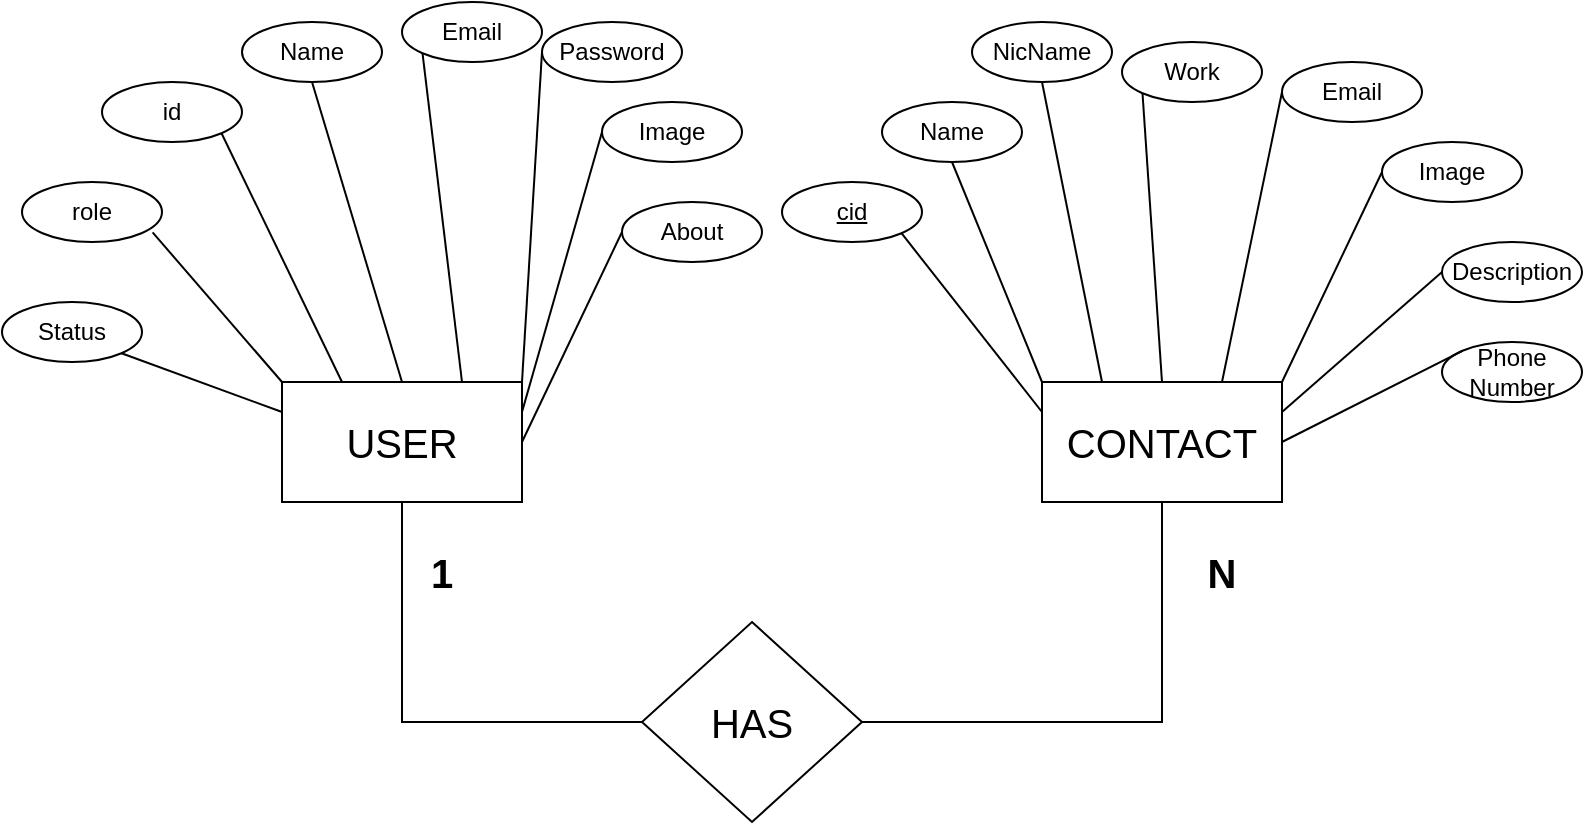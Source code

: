 <mxfile version="26.2.10">
  <diagram name="Page-1" id="smE0-5MrjsCXNy4DzLYa">
    <mxGraphModel dx="985" dy="501" grid="1" gridSize="10" guides="1" tooltips="1" connect="1" arrows="1" fold="1" page="1" pageScale="1" pageWidth="850" pageHeight="1100" math="0" shadow="0">
      <root>
        <mxCell id="0" />
        <mxCell id="1" parent="0" />
        <mxCell id="QK5HPo-sFPLpiKONtCyL-1" value="&lt;font style=&quot;font-size: 20px;&quot;&gt;USER&lt;/font&gt;" style="rounded=0;whiteSpace=wrap;html=1;" vertex="1" parent="1">
          <mxGeometry x="150" y="360" width="120" height="60" as="geometry" />
        </mxCell>
        <mxCell id="QK5HPo-sFPLpiKONtCyL-2" value="&lt;font style=&quot;font-size: 20px;&quot;&gt;CONTACT&lt;/font&gt;" style="rounded=0;whiteSpace=wrap;html=1;" vertex="1" parent="1">
          <mxGeometry x="530" y="360" width="120" height="60" as="geometry" />
        </mxCell>
        <mxCell id="QK5HPo-sFPLpiKONtCyL-3" value="id" style="ellipse;whiteSpace=wrap;html=1;" vertex="1" parent="1">
          <mxGeometry x="60" y="210" width="70" height="30" as="geometry" />
        </mxCell>
        <mxCell id="QK5HPo-sFPLpiKONtCyL-4" value="Name" style="ellipse;whiteSpace=wrap;html=1;" vertex="1" parent="1">
          <mxGeometry x="130" y="180" width="70" height="30" as="geometry" />
        </mxCell>
        <mxCell id="QK5HPo-sFPLpiKONtCyL-5" value="Email" style="ellipse;whiteSpace=wrap;html=1;" vertex="1" parent="1">
          <mxGeometry x="210" y="170" width="70" height="30" as="geometry" />
        </mxCell>
        <mxCell id="QK5HPo-sFPLpiKONtCyL-6" value="Password" style="ellipse;whiteSpace=wrap;html=1;" vertex="1" parent="1">
          <mxGeometry x="280" y="180" width="70" height="30" as="geometry" />
        </mxCell>
        <mxCell id="QK5HPo-sFPLpiKONtCyL-7" value="Image" style="ellipse;whiteSpace=wrap;html=1;" vertex="1" parent="1">
          <mxGeometry x="310" y="220" width="70" height="30" as="geometry" />
        </mxCell>
        <mxCell id="QK5HPo-sFPLpiKONtCyL-8" value="About" style="ellipse;whiteSpace=wrap;html=1;" vertex="1" parent="1">
          <mxGeometry x="320" y="270" width="70" height="30" as="geometry" />
        </mxCell>
        <mxCell id="QK5HPo-sFPLpiKONtCyL-9" value="role" style="ellipse;whiteSpace=wrap;html=1;" vertex="1" parent="1">
          <mxGeometry x="20" y="260" width="70" height="30" as="geometry" />
        </mxCell>
        <mxCell id="QK5HPo-sFPLpiKONtCyL-10" value="Status" style="ellipse;whiteSpace=wrap;html=1;" vertex="1" parent="1">
          <mxGeometry x="10" y="320" width="70" height="30" as="geometry" />
        </mxCell>
        <mxCell id="QK5HPo-sFPLpiKONtCyL-11" value="" style="endArrow=none;html=1;rounded=0;exitX=1;exitY=1;exitDx=0;exitDy=0;entryX=0;entryY=0.25;entryDx=0;entryDy=0;" edge="1" parent="1" source="QK5HPo-sFPLpiKONtCyL-10" target="QK5HPo-sFPLpiKONtCyL-1">
          <mxGeometry width="50" height="50" relative="1" as="geometry">
            <mxPoint x="400" y="390" as="sourcePoint" />
            <mxPoint x="450" y="340" as="targetPoint" />
          </mxGeometry>
        </mxCell>
        <mxCell id="QK5HPo-sFPLpiKONtCyL-12" value="" style="endArrow=none;html=1;rounded=0;exitX=0.933;exitY=0.84;exitDx=0;exitDy=0;entryX=0;entryY=0;entryDx=0;entryDy=0;exitPerimeter=0;" edge="1" parent="1" source="QK5HPo-sFPLpiKONtCyL-9" target="QK5HPo-sFPLpiKONtCyL-1">
          <mxGeometry width="50" height="50" relative="1" as="geometry">
            <mxPoint x="100" y="270" as="sourcePoint" />
            <mxPoint x="163" y="302" as="targetPoint" />
          </mxGeometry>
        </mxCell>
        <mxCell id="QK5HPo-sFPLpiKONtCyL-13" value="" style="endArrow=none;html=1;rounded=0;entryX=0.25;entryY=0;entryDx=0;entryDy=0;exitX=1;exitY=1;exitDx=0;exitDy=0;" edge="1" parent="1" source="QK5HPo-sFPLpiKONtCyL-3" target="QK5HPo-sFPLpiKONtCyL-1">
          <mxGeometry width="50" height="50" relative="1" as="geometry">
            <mxPoint x="120" y="200" as="sourcePoint" />
            <mxPoint x="176" y="298" as="targetPoint" />
          </mxGeometry>
        </mxCell>
        <mxCell id="QK5HPo-sFPLpiKONtCyL-14" value="" style="endArrow=none;html=1;rounded=0;entryX=0.5;entryY=0;entryDx=0;entryDy=0;exitX=0.5;exitY=1;exitDx=0;exitDy=0;" edge="1" parent="1" source="QK5HPo-sFPLpiKONtCyL-4" target="QK5HPo-sFPLpiKONtCyL-1">
          <mxGeometry width="50" height="50" relative="1" as="geometry">
            <mxPoint x="155" y="185" as="sourcePoint" />
            <mxPoint x="240" y="345" as="targetPoint" />
          </mxGeometry>
        </mxCell>
        <mxCell id="QK5HPo-sFPLpiKONtCyL-15" value="" style="endArrow=none;html=1;rounded=0;entryX=1;entryY=0;entryDx=0;entryDy=0;exitX=0;exitY=0.5;exitDx=0;exitDy=0;" edge="1" parent="1" source="QK5HPo-sFPLpiKONtCyL-6" target="QK5HPo-sFPLpiKONtCyL-1">
          <mxGeometry width="50" height="50" relative="1" as="geometry">
            <mxPoint x="250" y="180" as="sourcePoint" />
            <mxPoint x="335" y="340" as="targetPoint" />
          </mxGeometry>
        </mxCell>
        <mxCell id="QK5HPo-sFPLpiKONtCyL-16" value="" style="endArrow=none;html=1;rounded=0;exitX=0;exitY=1;exitDx=0;exitDy=0;entryX=0.75;entryY=0;entryDx=0;entryDy=0;" edge="1" parent="1" source="QK5HPo-sFPLpiKONtCyL-5" target="QK5HPo-sFPLpiKONtCyL-1">
          <mxGeometry width="50" height="50" relative="1" as="geometry">
            <mxPoint x="260" y="190" as="sourcePoint" />
            <mxPoint x="290" y="360" as="targetPoint" />
          </mxGeometry>
        </mxCell>
        <mxCell id="QK5HPo-sFPLpiKONtCyL-17" value="" style="endArrow=none;html=1;rounded=0;entryX=1;entryY=0.25;entryDx=0;entryDy=0;exitX=0;exitY=0.5;exitDx=0;exitDy=0;" edge="1" parent="1" source="QK5HPo-sFPLpiKONtCyL-7" target="QK5HPo-sFPLpiKONtCyL-1">
          <mxGeometry width="50" height="50" relative="1" as="geometry">
            <mxPoint x="330" y="215" as="sourcePoint" />
            <mxPoint x="280" y="370" as="targetPoint" />
          </mxGeometry>
        </mxCell>
        <mxCell id="QK5HPo-sFPLpiKONtCyL-18" value="" style="endArrow=none;html=1;rounded=0;entryX=1;entryY=0.5;entryDx=0;entryDy=0;exitX=0;exitY=0.5;exitDx=0;exitDy=0;" edge="1" parent="1" source="QK5HPo-sFPLpiKONtCyL-8" target="QK5HPo-sFPLpiKONtCyL-1">
          <mxGeometry width="50" height="50" relative="1" as="geometry">
            <mxPoint x="370" y="275" as="sourcePoint" />
            <mxPoint x="280" y="385" as="targetPoint" />
          </mxGeometry>
        </mxCell>
        <mxCell id="QK5HPo-sFPLpiKONtCyL-19" value="&lt;u&gt;cid&lt;/u&gt;" style="ellipse;whiteSpace=wrap;html=1;" vertex="1" parent="1">
          <mxGeometry x="400" y="260" width="70" height="30" as="geometry" />
        </mxCell>
        <mxCell id="QK5HPo-sFPLpiKONtCyL-20" value="Name" style="ellipse;whiteSpace=wrap;html=1;" vertex="1" parent="1">
          <mxGeometry x="450" y="220" width="70" height="30" as="geometry" />
        </mxCell>
        <mxCell id="QK5HPo-sFPLpiKONtCyL-21" value="NicName" style="ellipse;whiteSpace=wrap;html=1;" vertex="1" parent="1">
          <mxGeometry x="495" y="180" width="70" height="30" as="geometry" />
        </mxCell>
        <mxCell id="QK5HPo-sFPLpiKONtCyL-22" value="Work" style="ellipse;whiteSpace=wrap;html=1;" vertex="1" parent="1">
          <mxGeometry x="570" y="190" width="70" height="30" as="geometry" />
        </mxCell>
        <mxCell id="QK5HPo-sFPLpiKONtCyL-23" value="Email" style="ellipse;whiteSpace=wrap;html=1;" vertex="1" parent="1">
          <mxGeometry x="650" y="200" width="70" height="30" as="geometry" />
        </mxCell>
        <mxCell id="QK5HPo-sFPLpiKONtCyL-24" value="Image" style="ellipse;whiteSpace=wrap;html=1;" vertex="1" parent="1">
          <mxGeometry x="700" y="240" width="70" height="30" as="geometry" />
        </mxCell>
        <mxCell id="QK5HPo-sFPLpiKONtCyL-25" value="Description" style="ellipse;whiteSpace=wrap;html=1;" vertex="1" parent="1">
          <mxGeometry x="730" y="290" width="70" height="30" as="geometry" />
        </mxCell>
        <mxCell id="QK5HPo-sFPLpiKONtCyL-26" value="Phone Number" style="ellipse;whiteSpace=wrap;html=1;" vertex="1" parent="1">
          <mxGeometry x="730" y="340" width="70" height="30" as="geometry" />
        </mxCell>
        <mxCell id="QK5HPo-sFPLpiKONtCyL-27" value="" style="endArrow=none;html=1;rounded=0;entryX=0;entryY=0.25;entryDx=0;entryDy=0;exitX=1;exitY=1;exitDx=0;exitDy=0;" edge="1" parent="1" source="QK5HPo-sFPLpiKONtCyL-19" target="QK5HPo-sFPLpiKONtCyL-2">
          <mxGeometry width="50" height="50" relative="1" as="geometry">
            <mxPoint x="480" y="330" as="sourcePoint" />
            <mxPoint x="530" y="280" as="targetPoint" />
          </mxGeometry>
        </mxCell>
        <mxCell id="QK5HPo-sFPLpiKONtCyL-28" value="" style="endArrow=none;html=1;rounded=0;entryX=0;entryY=0;entryDx=0;entryDy=0;exitX=0.5;exitY=1;exitDx=0;exitDy=0;" edge="1" parent="1" source="QK5HPo-sFPLpiKONtCyL-20" target="QK5HPo-sFPLpiKONtCyL-2">
          <mxGeometry width="50" height="50" relative="1" as="geometry">
            <mxPoint x="490" y="346" as="sourcePoint" />
            <mxPoint x="540" y="385" as="targetPoint" />
          </mxGeometry>
        </mxCell>
        <mxCell id="QK5HPo-sFPLpiKONtCyL-29" value="" style="endArrow=none;html=1;rounded=0;entryX=0.25;entryY=0;entryDx=0;entryDy=0;exitX=0.5;exitY=1;exitDx=0;exitDy=0;" edge="1" parent="1" source="QK5HPo-sFPLpiKONtCyL-21" target="QK5HPo-sFPLpiKONtCyL-2">
          <mxGeometry width="50" height="50" relative="1" as="geometry">
            <mxPoint x="515" y="300" as="sourcePoint" />
            <mxPoint x="540" y="370" as="targetPoint" />
          </mxGeometry>
        </mxCell>
        <mxCell id="QK5HPo-sFPLpiKONtCyL-30" value="" style="endArrow=none;html=1;rounded=0;entryX=0.5;entryY=0;entryDx=0;entryDy=0;exitX=0;exitY=1;exitDx=0;exitDy=0;" edge="1" parent="1" source="QK5HPo-sFPLpiKONtCyL-22" target="QK5HPo-sFPLpiKONtCyL-2">
          <mxGeometry width="50" height="50" relative="1" as="geometry">
            <mxPoint x="575" y="270" as="sourcePoint" />
            <mxPoint x="570" y="370" as="targetPoint" />
          </mxGeometry>
        </mxCell>
        <mxCell id="QK5HPo-sFPLpiKONtCyL-31" value="" style="endArrow=none;html=1;rounded=0;entryX=0.75;entryY=0;entryDx=0;entryDy=0;exitX=0;exitY=0.5;exitDx=0;exitDy=0;" edge="1" parent="1" source="QK5HPo-sFPLpiKONtCyL-23" target="QK5HPo-sFPLpiKONtCyL-2">
          <mxGeometry width="50" height="50" relative="1" as="geometry">
            <mxPoint x="640" y="266" as="sourcePoint" />
            <mxPoint x="600" y="370" as="targetPoint" />
          </mxGeometry>
        </mxCell>
        <mxCell id="QK5HPo-sFPLpiKONtCyL-32" value="" style="endArrow=none;html=1;rounded=0;entryX=1;entryY=0;entryDx=0;entryDy=0;exitX=0;exitY=0.5;exitDx=0;exitDy=0;" edge="1" parent="1" source="QK5HPo-sFPLpiKONtCyL-24" target="QK5HPo-sFPLpiKONtCyL-2">
          <mxGeometry width="50" height="50" relative="1" as="geometry">
            <mxPoint x="700" y="275" as="sourcePoint" />
            <mxPoint x="630" y="370" as="targetPoint" />
          </mxGeometry>
        </mxCell>
        <mxCell id="QK5HPo-sFPLpiKONtCyL-33" value="" style="endArrow=none;html=1;rounded=0;entryX=1;entryY=0.25;entryDx=0;entryDy=0;exitX=0;exitY=0.5;exitDx=0;exitDy=0;" edge="1" parent="1" source="QK5HPo-sFPLpiKONtCyL-25" target="QK5HPo-sFPLpiKONtCyL-2">
          <mxGeometry width="50" height="50" relative="1" as="geometry">
            <mxPoint x="740" y="315" as="sourcePoint" />
            <mxPoint x="660" y="370" as="targetPoint" />
          </mxGeometry>
        </mxCell>
        <mxCell id="QK5HPo-sFPLpiKONtCyL-34" value="" style="endArrow=none;html=1;rounded=0;entryX=1;entryY=0.5;entryDx=0;entryDy=0;exitX=0;exitY=0;exitDx=0;exitDy=0;" edge="1" parent="1" source="QK5HPo-sFPLpiKONtCyL-26" target="QK5HPo-sFPLpiKONtCyL-2">
          <mxGeometry width="50" height="50" relative="1" as="geometry">
            <mxPoint x="750" y="365" as="sourcePoint" />
            <mxPoint x="660" y="385" as="targetPoint" />
          </mxGeometry>
        </mxCell>
        <mxCell id="QK5HPo-sFPLpiKONtCyL-35" value="&lt;font style=&quot;font-size: 20px;&quot;&gt;HAS&lt;/font&gt;" style="rhombus;whiteSpace=wrap;html=1;" vertex="1" parent="1">
          <mxGeometry x="330" y="480" width="110" height="100" as="geometry" />
        </mxCell>
        <mxCell id="QK5HPo-sFPLpiKONtCyL-36" value="" style="endArrow=none;html=1;rounded=0;entryX=0;entryY=0.5;entryDx=0;entryDy=0;exitX=0.5;exitY=1;exitDx=0;exitDy=0;" edge="1" parent="1" source="QK5HPo-sFPLpiKONtCyL-1" target="QK5HPo-sFPLpiKONtCyL-35">
          <mxGeometry width="50" height="50" relative="1" as="geometry">
            <mxPoint x="200" y="450" as="sourcePoint" />
            <mxPoint x="510" y="320" as="targetPoint" />
            <Array as="points">
              <mxPoint x="210" y="530" />
            </Array>
          </mxGeometry>
        </mxCell>
        <mxCell id="QK5HPo-sFPLpiKONtCyL-37" value="" style="endArrow=none;html=1;rounded=0;entryX=1;entryY=0.5;entryDx=0;entryDy=0;exitX=0.5;exitY=1;exitDx=0;exitDy=0;" edge="1" parent="1" source="QK5HPo-sFPLpiKONtCyL-2" target="QK5HPo-sFPLpiKONtCyL-35">
          <mxGeometry width="50" height="50" relative="1" as="geometry">
            <mxPoint x="220" y="430" as="sourcePoint" />
            <mxPoint x="340" y="540" as="targetPoint" />
            <Array as="points">
              <mxPoint x="590" y="530" />
            </Array>
          </mxGeometry>
        </mxCell>
        <mxCell id="QK5HPo-sFPLpiKONtCyL-38" value="&lt;font style=&quot;font-size: 20px;&quot;&gt;&lt;b&gt;1&lt;/b&gt;&lt;/font&gt;" style="text;html=1;align=center;verticalAlign=middle;whiteSpace=wrap;rounded=0;" vertex="1" parent="1">
          <mxGeometry x="200" y="440" width="60" height="30" as="geometry" />
        </mxCell>
        <mxCell id="QK5HPo-sFPLpiKONtCyL-39" value="&lt;font style=&quot;font-size: 20px;&quot;&gt;&lt;b&gt;N&lt;/b&gt;&lt;/font&gt;" style="text;html=1;align=center;verticalAlign=middle;whiteSpace=wrap;rounded=0;" vertex="1" parent="1">
          <mxGeometry x="590" y="440" width="60" height="30" as="geometry" />
        </mxCell>
      </root>
    </mxGraphModel>
  </diagram>
</mxfile>
